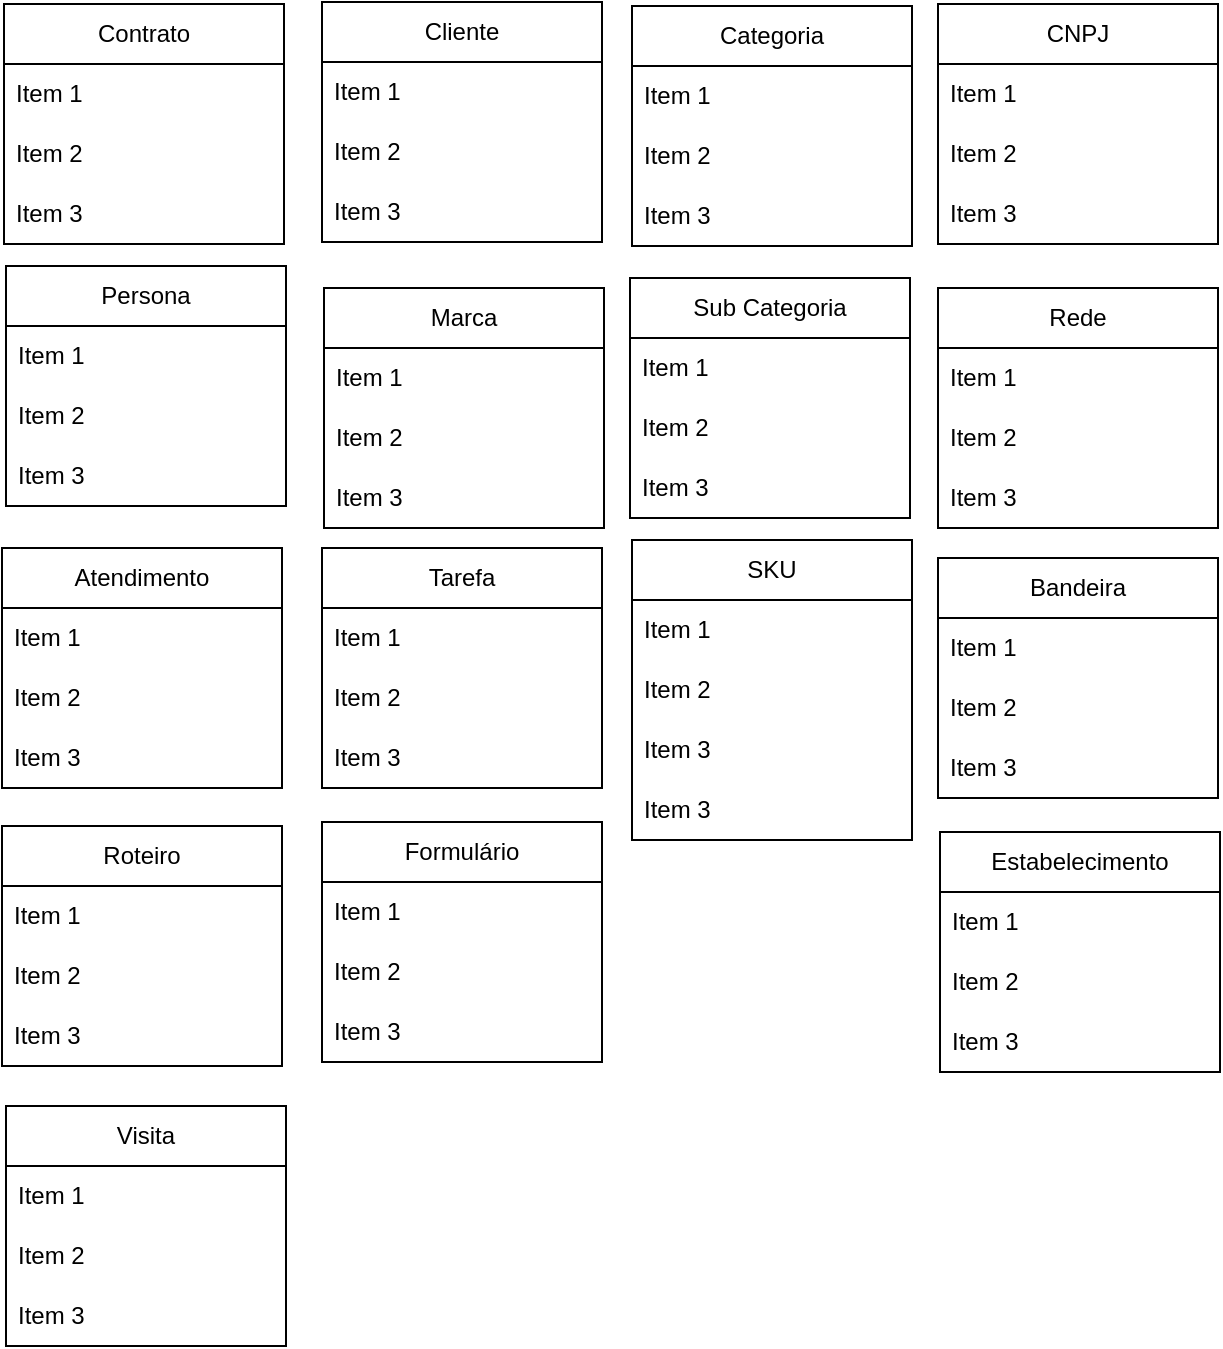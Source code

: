 <mxfile version="24.6.4" type="github">
  <diagram id="R2lEEEUBdFMjLlhIrx00" name="Page-1">
    <mxGraphModel dx="2487" dy="908" grid="0" gridSize="10" guides="0" tooltips="1" connect="0" arrows="0" fold="1" page="0" pageScale="1" pageWidth="2339" pageHeight="3300" math="0" shadow="0" extFonts="Permanent Marker^https://fonts.googleapis.com/css?family=Permanent+Marker">
      <root>
        <mxCell id="0" />
        <mxCell id="1" parent="0" />
        <mxCell id="8SZ-1kWGq2kSODKIlxZD-3" value="Persona" style="swimlane;fontStyle=0;childLayout=stackLayout;horizontal=1;startSize=30;horizontalStack=0;resizeParent=1;resizeParentMax=0;resizeLast=0;collapsible=1;marginBottom=0;whiteSpace=wrap;html=1;" vertex="1" parent="1">
          <mxGeometry x="-721" y="312" width="140" height="120" as="geometry" />
        </mxCell>
        <mxCell id="8SZ-1kWGq2kSODKIlxZD-4" value="Item 1" style="text;strokeColor=none;fillColor=none;align=left;verticalAlign=middle;spacingLeft=4;spacingRight=4;overflow=hidden;points=[[0,0.5],[1,0.5]];portConstraint=eastwest;rotatable=0;whiteSpace=wrap;html=1;" vertex="1" parent="8SZ-1kWGq2kSODKIlxZD-3">
          <mxGeometry y="30" width="140" height="30" as="geometry" />
        </mxCell>
        <mxCell id="8SZ-1kWGq2kSODKIlxZD-5" value="Item 2" style="text;strokeColor=none;fillColor=none;align=left;verticalAlign=middle;spacingLeft=4;spacingRight=4;overflow=hidden;points=[[0,0.5],[1,0.5]];portConstraint=eastwest;rotatable=0;whiteSpace=wrap;html=1;" vertex="1" parent="8SZ-1kWGq2kSODKIlxZD-3">
          <mxGeometry y="60" width="140" height="30" as="geometry" />
        </mxCell>
        <mxCell id="8SZ-1kWGq2kSODKIlxZD-6" value="Item 3" style="text;strokeColor=none;fillColor=none;align=left;verticalAlign=middle;spacingLeft=4;spacingRight=4;overflow=hidden;points=[[0,0.5],[1,0.5]];portConstraint=eastwest;rotatable=0;whiteSpace=wrap;html=1;" vertex="1" parent="8SZ-1kWGq2kSODKIlxZD-3">
          <mxGeometry y="90" width="140" height="30" as="geometry" />
        </mxCell>
        <mxCell id="8SZ-1kWGq2kSODKIlxZD-7" value="Contrato" style="swimlane;fontStyle=0;childLayout=stackLayout;horizontal=1;startSize=30;horizontalStack=0;resizeParent=1;resizeParentMax=0;resizeLast=0;collapsible=1;marginBottom=0;whiteSpace=wrap;html=1;" vertex="1" parent="1">
          <mxGeometry x="-722" y="181" width="140" height="120" as="geometry" />
        </mxCell>
        <mxCell id="8SZ-1kWGq2kSODKIlxZD-8" value="Item 1" style="text;strokeColor=none;fillColor=none;align=left;verticalAlign=middle;spacingLeft=4;spacingRight=4;overflow=hidden;points=[[0,0.5],[1,0.5]];portConstraint=eastwest;rotatable=0;whiteSpace=wrap;html=1;" vertex="1" parent="8SZ-1kWGq2kSODKIlxZD-7">
          <mxGeometry y="30" width="140" height="30" as="geometry" />
        </mxCell>
        <mxCell id="8SZ-1kWGq2kSODKIlxZD-9" value="Item 2" style="text;strokeColor=none;fillColor=none;align=left;verticalAlign=middle;spacingLeft=4;spacingRight=4;overflow=hidden;points=[[0,0.5],[1,0.5]];portConstraint=eastwest;rotatable=0;whiteSpace=wrap;html=1;" vertex="1" parent="8SZ-1kWGq2kSODKIlxZD-7">
          <mxGeometry y="60" width="140" height="30" as="geometry" />
        </mxCell>
        <mxCell id="8SZ-1kWGq2kSODKIlxZD-10" value="Item 3" style="text;strokeColor=none;fillColor=none;align=left;verticalAlign=middle;spacingLeft=4;spacingRight=4;overflow=hidden;points=[[0,0.5],[1,0.5]];portConstraint=eastwest;rotatable=0;whiteSpace=wrap;html=1;" vertex="1" parent="8SZ-1kWGq2kSODKIlxZD-7">
          <mxGeometry y="90" width="140" height="30" as="geometry" />
        </mxCell>
        <mxCell id="8SZ-1kWGq2kSODKIlxZD-11" value="Cliente" style="swimlane;fontStyle=0;childLayout=stackLayout;horizontal=1;startSize=30;horizontalStack=0;resizeParent=1;resizeParentMax=0;resizeLast=0;collapsible=1;marginBottom=0;whiteSpace=wrap;html=1;" vertex="1" parent="1">
          <mxGeometry x="-563" y="180" width="140" height="120" as="geometry" />
        </mxCell>
        <mxCell id="8SZ-1kWGq2kSODKIlxZD-12" value="Item 1" style="text;strokeColor=none;fillColor=none;align=left;verticalAlign=middle;spacingLeft=4;spacingRight=4;overflow=hidden;points=[[0,0.5],[1,0.5]];portConstraint=eastwest;rotatable=0;whiteSpace=wrap;html=1;" vertex="1" parent="8SZ-1kWGq2kSODKIlxZD-11">
          <mxGeometry y="30" width="140" height="30" as="geometry" />
        </mxCell>
        <mxCell id="8SZ-1kWGq2kSODKIlxZD-13" value="Item 2" style="text;strokeColor=none;fillColor=none;align=left;verticalAlign=middle;spacingLeft=4;spacingRight=4;overflow=hidden;points=[[0,0.5],[1,0.5]];portConstraint=eastwest;rotatable=0;whiteSpace=wrap;html=1;" vertex="1" parent="8SZ-1kWGq2kSODKIlxZD-11">
          <mxGeometry y="60" width="140" height="30" as="geometry" />
        </mxCell>
        <mxCell id="8SZ-1kWGq2kSODKIlxZD-14" value="Item 3" style="text;strokeColor=none;fillColor=none;align=left;verticalAlign=middle;spacingLeft=4;spacingRight=4;overflow=hidden;points=[[0,0.5],[1,0.5]];portConstraint=eastwest;rotatable=0;whiteSpace=wrap;html=1;" vertex="1" parent="8SZ-1kWGq2kSODKIlxZD-11">
          <mxGeometry y="90" width="140" height="30" as="geometry" />
        </mxCell>
        <mxCell id="8SZ-1kWGq2kSODKIlxZD-15" value="Marca" style="swimlane;fontStyle=0;childLayout=stackLayout;horizontal=1;startSize=30;horizontalStack=0;resizeParent=1;resizeParentMax=0;resizeLast=0;collapsible=1;marginBottom=0;whiteSpace=wrap;html=1;" vertex="1" parent="1">
          <mxGeometry x="-562" y="323" width="140" height="120" as="geometry" />
        </mxCell>
        <mxCell id="8SZ-1kWGq2kSODKIlxZD-16" value="Item 1" style="text;strokeColor=none;fillColor=none;align=left;verticalAlign=middle;spacingLeft=4;spacingRight=4;overflow=hidden;points=[[0,0.5],[1,0.5]];portConstraint=eastwest;rotatable=0;whiteSpace=wrap;html=1;" vertex="1" parent="8SZ-1kWGq2kSODKIlxZD-15">
          <mxGeometry y="30" width="140" height="30" as="geometry" />
        </mxCell>
        <mxCell id="8SZ-1kWGq2kSODKIlxZD-17" value="Item 2" style="text;strokeColor=none;fillColor=none;align=left;verticalAlign=middle;spacingLeft=4;spacingRight=4;overflow=hidden;points=[[0,0.5],[1,0.5]];portConstraint=eastwest;rotatable=0;whiteSpace=wrap;html=1;" vertex="1" parent="8SZ-1kWGq2kSODKIlxZD-15">
          <mxGeometry y="60" width="140" height="30" as="geometry" />
        </mxCell>
        <mxCell id="8SZ-1kWGq2kSODKIlxZD-18" value="Item 3" style="text;strokeColor=none;fillColor=none;align=left;verticalAlign=middle;spacingLeft=4;spacingRight=4;overflow=hidden;points=[[0,0.5],[1,0.5]];portConstraint=eastwest;rotatable=0;whiteSpace=wrap;html=1;" vertex="1" parent="8SZ-1kWGq2kSODKIlxZD-15">
          <mxGeometry y="90" width="140" height="30" as="geometry" />
        </mxCell>
        <mxCell id="8SZ-1kWGq2kSODKIlxZD-19" value="Categoria" style="swimlane;fontStyle=0;childLayout=stackLayout;horizontal=1;startSize=30;horizontalStack=0;resizeParent=1;resizeParentMax=0;resizeLast=0;collapsible=1;marginBottom=0;whiteSpace=wrap;html=1;" vertex="1" parent="1">
          <mxGeometry x="-408" y="182" width="140" height="120" as="geometry" />
        </mxCell>
        <mxCell id="8SZ-1kWGq2kSODKIlxZD-20" value="Item 1" style="text;strokeColor=none;fillColor=none;align=left;verticalAlign=middle;spacingLeft=4;spacingRight=4;overflow=hidden;points=[[0,0.5],[1,0.5]];portConstraint=eastwest;rotatable=0;whiteSpace=wrap;html=1;" vertex="1" parent="8SZ-1kWGq2kSODKIlxZD-19">
          <mxGeometry y="30" width="140" height="30" as="geometry" />
        </mxCell>
        <mxCell id="8SZ-1kWGq2kSODKIlxZD-21" value="Item 2" style="text;strokeColor=none;fillColor=none;align=left;verticalAlign=middle;spacingLeft=4;spacingRight=4;overflow=hidden;points=[[0,0.5],[1,0.5]];portConstraint=eastwest;rotatable=0;whiteSpace=wrap;html=1;" vertex="1" parent="8SZ-1kWGq2kSODKIlxZD-19">
          <mxGeometry y="60" width="140" height="30" as="geometry" />
        </mxCell>
        <mxCell id="8SZ-1kWGq2kSODKIlxZD-22" value="Item 3" style="text;strokeColor=none;fillColor=none;align=left;verticalAlign=middle;spacingLeft=4;spacingRight=4;overflow=hidden;points=[[0,0.5],[1,0.5]];portConstraint=eastwest;rotatable=0;whiteSpace=wrap;html=1;" vertex="1" parent="8SZ-1kWGq2kSODKIlxZD-19">
          <mxGeometry y="90" width="140" height="30" as="geometry" />
        </mxCell>
        <mxCell id="8SZ-1kWGq2kSODKIlxZD-23" value="Sub Categoria" style="swimlane;fontStyle=0;childLayout=stackLayout;horizontal=1;startSize=30;horizontalStack=0;resizeParent=1;resizeParentMax=0;resizeLast=0;collapsible=1;marginBottom=0;whiteSpace=wrap;html=1;" vertex="1" parent="1">
          <mxGeometry x="-409" y="318" width="140" height="120" as="geometry" />
        </mxCell>
        <mxCell id="8SZ-1kWGq2kSODKIlxZD-24" value="Item 1" style="text;strokeColor=none;fillColor=none;align=left;verticalAlign=middle;spacingLeft=4;spacingRight=4;overflow=hidden;points=[[0,0.5],[1,0.5]];portConstraint=eastwest;rotatable=0;whiteSpace=wrap;html=1;" vertex="1" parent="8SZ-1kWGq2kSODKIlxZD-23">
          <mxGeometry y="30" width="140" height="30" as="geometry" />
        </mxCell>
        <mxCell id="8SZ-1kWGq2kSODKIlxZD-25" value="Item 2" style="text;strokeColor=none;fillColor=none;align=left;verticalAlign=middle;spacingLeft=4;spacingRight=4;overflow=hidden;points=[[0,0.5],[1,0.5]];portConstraint=eastwest;rotatable=0;whiteSpace=wrap;html=1;" vertex="1" parent="8SZ-1kWGq2kSODKIlxZD-23">
          <mxGeometry y="60" width="140" height="30" as="geometry" />
        </mxCell>
        <mxCell id="8SZ-1kWGq2kSODKIlxZD-26" value="Item 3" style="text;strokeColor=none;fillColor=none;align=left;verticalAlign=middle;spacingLeft=4;spacingRight=4;overflow=hidden;points=[[0,0.5],[1,0.5]];portConstraint=eastwest;rotatable=0;whiteSpace=wrap;html=1;" vertex="1" parent="8SZ-1kWGq2kSODKIlxZD-23">
          <mxGeometry y="90" width="140" height="30" as="geometry" />
        </mxCell>
        <mxCell id="8SZ-1kWGq2kSODKIlxZD-27" value="SKU" style="swimlane;fontStyle=0;childLayout=stackLayout;horizontal=1;startSize=30;horizontalStack=0;resizeParent=1;resizeParentMax=0;resizeLast=0;collapsible=1;marginBottom=0;whiteSpace=wrap;html=1;" vertex="1" parent="1">
          <mxGeometry x="-408" y="449" width="140" height="150" as="geometry" />
        </mxCell>
        <mxCell id="8SZ-1kWGq2kSODKIlxZD-28" value="Item 1" style="text;strokeColor=none;fillColor=none;align=left;verticalAlign=middle;spacingLeft=4;spacingRight=4;overflow=hidden;points=[[0,0.5],[1,0.5]];portConstraint=eastwest;rotatable=0;whiteSpace=wrap;html=1;" vertex="1" parent="8SZ-1kWGq2kSODKIlxZD-27">
          <mxGeometry y="30" width="140" height="30" as="geometry" />
        </mxCell>
        <mxCell id="8SZ-1kWGq2kSODKIlxZD-29" value="Item 2" style="text;strokeColor=none;fillColor=none;align=left;verticalAlign=middle;spacingLeft=4;spacingRight=4;overflow=hidden;points=[[0,0.5],[1,0.5]];portConstraint=eastwest;rotatable=0;whiteSpace=wrap;html=1;" vertex="1" parent="8SZ-1kWGq2kSODKIlxZD-27">
          <mxGeometry y="60" width="140" height="30" as="geometry" />
        </mxCell>
        <mxCell id="8SZ-1kWGq2kSODKIlxZD-30" value="Item 3" style="text;strokeColor=none;fillColor=none;align=left;verticalAlign=middle;spacingLeft=4;spacingRight=4;overflow=hidden;points=[[0,0.5],[1,0.5]];portConstraint=eastwest;rotatable=0;whiteSpace=wrap;html=1;" vertex="1" parent="8SZ-1kWGq2kSODKIlxZD-27">
          <mxGeometry y="90" width="140" height="30" as="geometry" />
        </mxCell>
        <mxCell id="8SZ-1kWGq2kSODKIlxZD-72" value="Item 3" style="text;strokeColor=none;fillColor=none;align=left;verticalAlign=middle;spacingLeft=4;spacingRight=4;overflow=hidden;points=[[0,0.5],[1,0.5]];portConstraint=eastwest;rotatable=0;whiteSpace=wrap;html=1;" vertex="1" parent="8SZ-1kWGq2kSODKIlxZD-27">
          <mxGeometry y="120" width="140" height="30" as="geometry" />
        </mxCell>
        <mxCell id="8SZ-1kWGq2kSODKIlxZD-35" value="CNPJ" style="swimlane;fontStyle=0;childLayout=stackLayout;horizontal=1;startSize=30;horizontalStack=0;resizeParent=1;resizeParentMax=0;resizeLast=0;collapsible=1;marginBottom=0;whiteSpace=wrap;html=1;" vertex="1" parent="1">
          <mxGeometry x="-255" y="181" width="140" height="120" as="geometry" />
        </mxCell>
        <mxCell id="8SZ-1kWGq2kSODKIlxZD-36" value="Item 1" style="text;strokeColor=none;fillColor=none;align=left;verticalAlign=middle;spacingLeft=4;spacingRight=4;overflow=hidden;points=[[0,0.5],[1,0.5]];portConstraint=eastwest;rotatable=0;whiteSpace=wrap;html=1;" vertex="1" parent="8SZ-1kWGq2kSODKIlxZD-35">
          <mxGeometry y="30" width="140" height="30" as="geometry" />
        </mxCell>
        <mxCell id="8SZ-1kWGq2kSODKIlxZD-37" value="Item 2" style="text;strokeColor=none;fillColor=none;align=left;verticalAlign=middle;spacingLeft=4;spacingRight=4;overflow=hidden;points=[[0,0.5],[1,0.5]];portConstraint=eastwest;rotatable=0;whiteSpace=wrap;html=1;" vertex="1" parent="8SZ-1kWGq2kSODKIlxZD-35">
          <mxGeometry y="60" width="140" height="30" as="geometry" />
        </mxCell>
        <mxCell id="8SZ-1kWGq2kSODKIlxZD-38" value="Item 3" style="text;strokeColor=none;fillColor=none;align=left;verticalAlign=middle;spacingLeft=4;spacingRight=4;overflow=hidden;points=[[0,0.5],[1,0.5]];portConstraint=eastwest;rotatable=0;whiteSpace=wrap;html=1;" vertex="1" parent="8SZ-1kWGq2kSODKIlxZD-35">
          <mxGeometry y="90" width="140" height="30" as="geometry" />
        </mxCell>
        <mxCell id="8SZ-1kWGq2kSODKIlxZD-39" value="Rede" style="swimlane;fontStyle=0;childLayout=stackLayout;horizontal=1;startSize=30;horizontalStack=0;resizeParent=1;resizeParentMax=0;resizeLast=0;collapsible=1;marginBottom=0;whiteSpace=wrap;html=1;" vertex="1" parent="1">
          <mxGeometry x="-255" y="323" width="140" height="120" as="geometry" />
        </mxCell>
        <mxCell id="8SZ-1kWGq2kSODKIlxZD-40" value="Item 1" style="text;strokeColor=none;fillColor=none;align=left;verticalAlign=middle;spacingLeft=4;spacingRight=4;overflow=hidden;points=[[0,0.5],[1,0.5]];portConstraint=eastwest;rotatable=0;whiteSpace=wrap;html=1;" vertex="1" parent="8SZ-1kWGq2kSODKIlxZD-39">
          <mxGeometry y="30" width="140" height="30" as="geometry" />
        </mxCell>
        <mxCell id="8SZ-1kWGq2kSODKIlxZD-41" value="Item 2" style="text;strokeColor=none;fillColor=none;align=left;verticalAlign=middle;spacingLeft=4;spacingRight=4;overflow=hidden;points=[[0,0.5],[1,0.5]];portConstraint=eastwest;rotatable=0;whiteSpace=wrap;html=1;" vertex="1" parent="8SZ-1kWGq2kSODKIlxZD-39">
          <mxGeometry y="60" width="140" height="30" as="geometry" />
        </mxCell>
        <mxCell id="8SZ-1kWGq2kSODKIlxZD-42" value="Item 3" style="text;strokeColor=none;fillColor=none;align=left;verticalAlign=middle;spacingLeft=4;spacingRight=4;overflow=hidden;points=[[0,0.5],[1,0.5]];portConstraint=eastwest;rotatable=0;whiteSpace=wrap;html=1;" vertex="1" parent="8SZ-1kWGq2kSODKIlxZD-39">
          <mxGeometry y="90" width="140" height="30" as="geometry" />
        </mxCell>
        <mxCell id="8SZ-1kWGq2kSODKIlxZD-43" value="Bandeira" style="swimlane;fontStyle=0;childLayout=stackLayout;horizontal=1;startSize=30;horizontalStack=0;resizeParent=1;resizeParentMax=0;resizeLast=0;collapsible=1;marginBottom=0;whiteSpace=wrap;html=1;" vertex="1" parent="1">
          <mxGeometry x="-255" y="458" width="140" height="120" as="geometry" />
        </mxCell>
        <mxCell id="8SZ-1kWGq2kSODKIlxZD-44" value="Item 1" style="text;strokeColor=none;fillColor=none;align=left;verticalAlign=middle;spacingLeft=4;spacingRight=4;overflow=hidden;points=[[0,0.5],[1,0.5]];portConstraint=eastwest;rotatable=0;whiteSpace=wrap;html=1;" vertex="1" parent="8SZ-1kWGq2kSODKIlxZD-43">
          <mxGeometry y="30" width="140" height="30" as="geometry" />
        </mxCell>
        <mxCell id="8SZ-1kWGq2kSODKIlxZD-45" value="Item 2" style="text;strokeColor=none;fillColor=none;align=left;verticalAlign=middle;spacingLeft=4;spacingRight=4;overflow=hidden;points=[[0,0.5],[1,0.5]];portConstraint=eastwest;rotatable=0;whiteSpace=wrap;html=1;" vertex="1" parent="8SZ-1kWGq2kSODKIlxZD-43">
          <mxGeometry y="60" width="140" height="30" as="geometry" />
        </mxCell>
        <mxCell id="8SZ-1kWGq2kSODKIlxZD-46" value="Item 3" style="text;strokeColor=none;fillColor=none;align=left;verticalAlign=middle;spacingLeft=4;spacingRight=4;overflow=hidden;points=[[0,0.5],[1,0.5]];portConstraint=eastwest;rotatable=0;whiteSpace=wrap;html=1;" vertex="1" parent="8SZ-1kWGq2kSODKIlxZD-43">
          <mxGeometry y="90" width="140" height="30" as="geometry" />
        </mxCell>
        <mxCell id="8SZ-1kWGq2kSODKIlxZD-47" value="Estabelecimento" style="swimlane;fontStyle=0;childLayout=stackLayout;horizontal=1;startSize=30;horizontalStack=0;resizeParent=1;resizeParentMax=0;resizeLast=0;collapsible=1;marginBottom=0;whiteSpace=wrap;html=1;" vertex="1" parent="1">
          <mxGeometry x="-254" y="595" width="140" height="120" as="geometry" />
        </mxCell>
        <mxCell id="8SZ-1kWGq2kSODKIlxZD-48" value="Item 1" style="text;strokeColor=none;fillColor=none;align=left;verticalAlign=middle;spacingLeft=4;spacingRight=4;overflow=hidden;points=[[0,0.5],[1,0.5]];portConstraint=eastwest;rotatable=0;whiteSpace=wrap;html=1;" vertex="1" parent="8SZ-1kWGq2kSODKIlxZD-47">
          <mxGeometry y="30" width="140" height="30" as="geometry" />
        </mxCell>
        <mxCell id="8SZ-1kWGq2kSODKIlxZD-49" value="Item 2" style="text;strokeColor=none;fillColor=none;align=left;verticalAlign=middle;spacingLeft=4;spacingRight=4;overflow=hidden;points=[[0,0.5],[1,0.5]];portConstraint=eastwest;rotatable=0;whiteSpace=wrap;html=1;" vertex="1" parent="8SZ-1kWGq2kSODKIlxZD-47">
          <mxGeometry y="60" width="140" height="30" as="geometry" />
        </mxCell>
        <mxCell id="8SZ-1kWGq2kSODKIlxZD-50" value="Item 3" style="text;strokeColor=none;fillColor=none;align=left;verticalAlign=middle;spacingLeft=4;spacingRight=4;overflow=hidden;points=[[0,0.5],[1,0.5]];portConstraint=eastwest;rotatable=0;whiteSpace=wrap;html=1;" vertex="1" parent="8SZ-1kWGq2kSODKIlxZD-47">
          <mxGeometry y="90" width="140" height="30" as="geometry" />
        </mxCell>
        <mxCell id="8SZ-1kWGq2kSODKIlxZD-51" value="Tarefa" style="swimlane;fontStyle=0;childLayout=stackLayout;horizontal=1;startSize=30;horizontalStack=0;resizeParent=1;resizeParentMax=0;resizeLast=0;collapsible=1;marginBottom=0;whiteSpace=wrap;html=1;" vertex="1" parent="1">
          <mxGeometry x="-563" y="453" width="140" height="120" as="geometry" />
        </mxCell>
        <mxCell id="8SZ-1kWGq2kSODKIlxZD-52" value="Item 1" style="text;strokeColor=none;fillColor=none;align=left;verticalAlign=middle;spacingLeft=4;spacingRight=4;overflow=hidden;points=[[0,0.5],[1,0.5]];portConstraint=eastwest;rotatable=0;whiteSpace=wrap;html=1;" vertex="1" parent="8SZ-1kWGq2kSODKIlxZD-51">
          <mxGeometry y="30" width="140" height="30" as="geometry" />
        </mxCell>
        <mxCell id="8SZ-1kWGq2kSODKIlxZD-53" value="Item 2" style="text;strokeColor=none;fillColor=none;align=left;verticalAlign=middle;spacingLeft=4;spacingRight=4;overflow=hidden;points=[[0,0.5],[1,0.5]];portConstraint=eastwest;rotatable=0;whiteSpace=wrap;html=1;" vertex="1" parent="8SZ-1kWGq2kSODKIlxZD-51">
          <mxGeometry y="60" width="140" height="30" as="geometry" />
        </mxCell>
        <mxCell id="8SZ-1kWGq2kSODKIlxZD-54" value="Item 3" style="text;strokeColor=none;fillColor=none;align=left;verticalAlign=middle;spacingLeft=4;spacingRight=4;overflow=hidden;points=[[0,0.5],[1,0.5]];portConstraint=eastwest;rotatable=0;whiteSpace=wrap;html=1;" vertex="1" parent="8SZ-1kWGq2kSODKIlxZD-51">
          <mxGeometry y="90" width="140" height="30" as="geometry" />
        </mxCell>
        <mxCell id="8SZ-1kWGq2kSODKIlxZD-55" value="Formulário" style="swimlane;fontStyle=0;childLayout=stackLayout;horizontal=1;startSize=30;horizontalStack=0;resizeParent=1;resizeParentMax=0;resizeLast=0;collapsible=1;marginBottom=0;whiteSpace=wrap;html=1;" vertex="1" parent="1">
          <mxGeometry x="-563" y="590" width="140" height="120" as="geometry" />
        </mxCell>
        <mxCell id="8SZ-1kWGq2kSODKIlxZD-56" value="Item 1" style="text;strokeColor=none;fillColor=none;align=left;verticalAlign=middle;spacingLeft=4;spacingRight=4;overflow=hidden;points=[[0,0.5],[1,0.5]];portConstraint=eastwest;rotatable=0;whiteSpace=wrap;html=1;" vertex="1" parent="8SZ-1kWGq2kSODKIlxZD-55">
          <mxGeometry y="30" width="140" height="30" as="geometry" />
        </mxCell>
        <mxCell id="8SZ-1kWGq2kSODKIlxZD-57" value="Item 2" style="text;strokeColor=none;fillColor=none;align=left;verticalAlign=middle;spacingLeft=4;spacingRight=4;overflow=hidden;points=[[0,0.5],[1,0.5]];portConstraint=eastwest;rotatable=0;whiteSpace=wrap;html=1;" vertex="1" parent="8SZ-1kWGq2kSODKIlxZD-55">
          <mxGeometry y="60" width="140" height="30" as="geometry" />
        </mxCell>
        <mxCell id="8SZ-1kWGq2kSODKIlxZD-58" value="Item 3" style="text;strokeColor=none;fillColor=none;align=left;verticalAlign=middle;spacingLeft=4;spacingRight=4;overflow=hidden;points=[[0,0.5],[1,0.5]];portConstraint=eastwest;rotatable=0;whiteSpace=wrap;html=1;" vertex="1" parent="8SZ-1kWGq2kSODKIlxZD-55">
          <mxGeometry y="90" width="140" height="30" as="geometry" />
        </mxCell>
        <mxCell id="8SZ-1kWGq2kSODKIlxZD-59" value="Atendimento" style="swimlane;fontStyle=0;childLayout=stackLayout;horizontal=1;startSize=30;horizontalStack=0;resizeParent=1;resizeParentMax=0;resizeLast=0;collapsible=1;marginBottom=0;whiteSpace=wrap;html=1;" vertex="1" parent="1">
          <mxGeometry x="-723" y="453" width="140" height="120" as="geometry" />
        </mxCell>
        <mxCell id="8SZ-1kWGq2kSODKIlxZD-60" value="Item 1" style="text;strokeColor=none;fillColor=none;align=left;verticalAlign=middle;spacingLeft=4;spacingRight=4;overflow=hidden;points=[[0,0.5],[1,0.5]];portConstraint=eastwest;rotatable=0;whiteSpace=wrap;html=1;" vertex="1" parent="8SZ-1kWGq2kSODKIlxZD-59">
          <mxGeometry y="30" width="140" height="30" as="geometry" />
        </mxCell>
        <mxCell id="8SZ-1kWGq2kSODKIlxZD-61" value="Item 2" style="text;strokeColor=none;fillColor=none;align=left;verticalAlign=middle;spacingLeft=4;spacingRight=4;overflow=hidden;points=[[0,0.5],[1,0.5]];portConstraint=eastwest;rotatable=0;whiteSpace=wrap;html=1;" vertex="1" parent="8SZ-1kWGq2kSODKIlxZD-59">
          <mxGeometry y="60" width="140" height="30" as="geometry" />
        </mxCell>
        <mxCell id="8SZ-1kWGq2kSODKIlxZD-62" value="Item 3" style="text;strokeColor=none;fillColor=none;align=left;verticalAlign=middle;spacingLeft=4;spacingRight=4;overflow=hidden;points=[[0,0.5],[1,0.5]];portConstraint=eastwest;rotatable=0;whiteSpace=wrap;html=1;" vertex="1" parent="8SZ-1kWGq2kSODKIlxZD-59">
          <mxGeometry y="90" width="140" height="30" as="geometry" />
        </mxCell>
        <mxCell id="8SZ-1kWGq2kSODKIlxZD-63" value="Roteiro" style="swimlane;fontStyle=0;childLayout=stackLayout;horizontal=1;startSize=30;horizontalStack=0;resizeParent=1;resizeParentMax=0;resizeLast=0;collapsible=1;marginBottom=0;whiteSpace=wrap;html=1;" vertex="1" parent="1">
          <mxGeometry x="-723" y="592" width="140" height="120" as="geometry" />
        </mxCell>
        <mxCell id="8SZ-1kWGq2kSODKIlxZD-64" value="Item 1" style="text;strokeColor=none;fillColor=none;align=left;verticalAlign=middle;spacingLeft=4;spacingRight=4;overflow=hidden;points=[[0,0.5],[1,0.5]];portConstraint=eastwest;rotatable=0;whiteSpace=wrap;html=1;" vertex="1" parent="8SZ-1kWGq2kSODKIlxZD-63">
          <mxGeometry y="30" width="140" height="30" as="geometry" />
        </mxCell>
        <mxCell id="8SZ-1kWGq2kSODKIlxZD-65" value="Item 2" style="text;strokeColor=none;fillColor=none;align=left;verticalAlign=middle;spacingLeft=4;spacingRight=4;overflow=hidden;points=[[0,0.5],[1,0.5]];portConstraint=eastwest;rotatable=0;whiteSpace=wrap;html=1;" vertex="1" parent="8SZ-1kWGq2kSODKIlxZD-63">
          <mxGeometry y="60" width="140" height="30" as="geometry" />
        </mxCell>
        <mxCell id="8SZ-1kWGq2kSODKIlxZD-66" value="Item 3" style="text;strokeColor=none;fillColor=none;align=left;verticalAlign=middle;spacingLeft=4;spacingRight=4;overflow=hidden;points=[[0,0.5],[1,0.5]];portConstraint=eastwest;rotatable=0;whiteSpace=wrap;html=1;" vertex="1" parent="8SZ-1kWGq2kSODKIlxZD-63">
          <mxGeometry y="90" width="140" height="30" as="geometry" />
        </mxCell>
        <mxCell id="8SZ-1kWGq2kSODKIlxZD-67" value="Visita" style="swimlane;fontStyle=0;childLayout=stackLayout;horizontal=1;startSize=30;horizontalStack=0;resizeParent=1;resizeParentMax=0;resizeLast=0;collapsible=1;marginBottom=0;whiteSpace=wrap;html=1;" vertex="1" parent="1">
          <mxGeometry x="-721" y="732" width="140" height="120" as="geometry" />
        </mxCell>
        <mxCell id="8SZ-1kWGq2kSODKIlxZD-68" value="Item 1" style="text;strokeColor=none;fillColor=none;align=left;verticalAlign=middle;spacingLeft=4;spacingRight=4;overflow=hidden;points=[[0,0.5],[1,0.5]];portConstraint=eastwest;rotatable=0;whiteSpace=wrap;html=1;" vertex="1" parent="8SZ-1kWGq2kSODKIlxZD-67">
          <mxGeometry y="30" width="140" height="30" as="geometry" />
        </mxCell>
        <mxCell id="8SZ-1kWGq2kSODKIlxZD-69" value="Item 2" style="text;strokeColor=none;fillColor=none;align=left;verticalAlign=middle;spacingLeft=4;spacingRight=4;overflow=hidden;points=[[0,0.5],[1,0.5]];portConstraint=eastwest;rotatable=0;whiteSpace=wrap;html=1;" vertex="1" parent="8SZ-1kWGq2kSODKIlxZD-67">
          <mxGeometry y="60" width="140" height="30" as="geometry" />
        </mxCell>
        <mxCell id="8SZ-1kWGq2kSODKIlxZD-70" value="Item 3" style="text;strokeColor=none;fillColor=none;align=left;verticalAlign=middle;spacingLeft=4;spacingRight=4;overflow=hidden;points=[[0,0.5],[1,0.5]];portConstraint=eastwest;rotatable=0;whiteSpace=wrap;html=1;" vertex="1" parent="8SZ-1kWGq2kSODKIlxZD-67">
          <mxGeometry y="90" width="140" height="30" as="geometry" />
        </mxCell>
      </root>
    </mxGraphModel>
  </diagram>
</mxfile>
